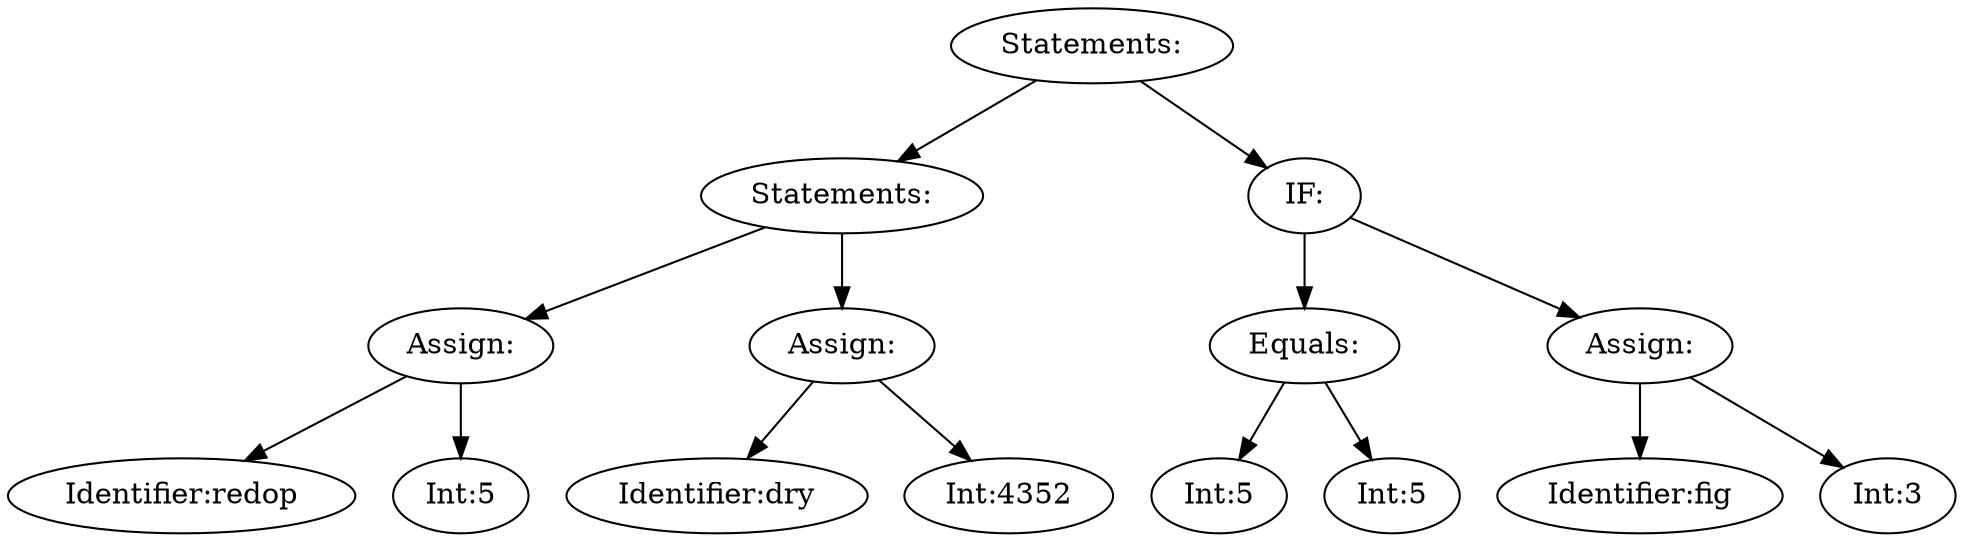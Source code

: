 digraph {
n0 [label="Statements:"];
n1 [label="Statements:"];
n2 [label="Assign:"];
n3 [label="Identifier:redop"];
n2 -> n3
n4 [label="Int:5"];
n2 -> n4
n1 -> n2
n5 [label="Assign:"];
n6 [label="Identifier:dry"];
n5 -> n6
n7 [label="Int:4352"];
n5 -> n7
n1 -> n5
n0 -> n1
n8 [label="IF:"];
n9 [label="Equals:"];
n10 [label="Int:5"];
n9 -> n10
n11 [label="Int:5"];
n9 -> n11
n8 -> n9
n12 [label="Assign:"];
n13 [label="Identifier:fig"];
n12 -> n13
n14 [label="Int:3"];
n12 -> n14
n8 -> n12
n0 -> n8
}
